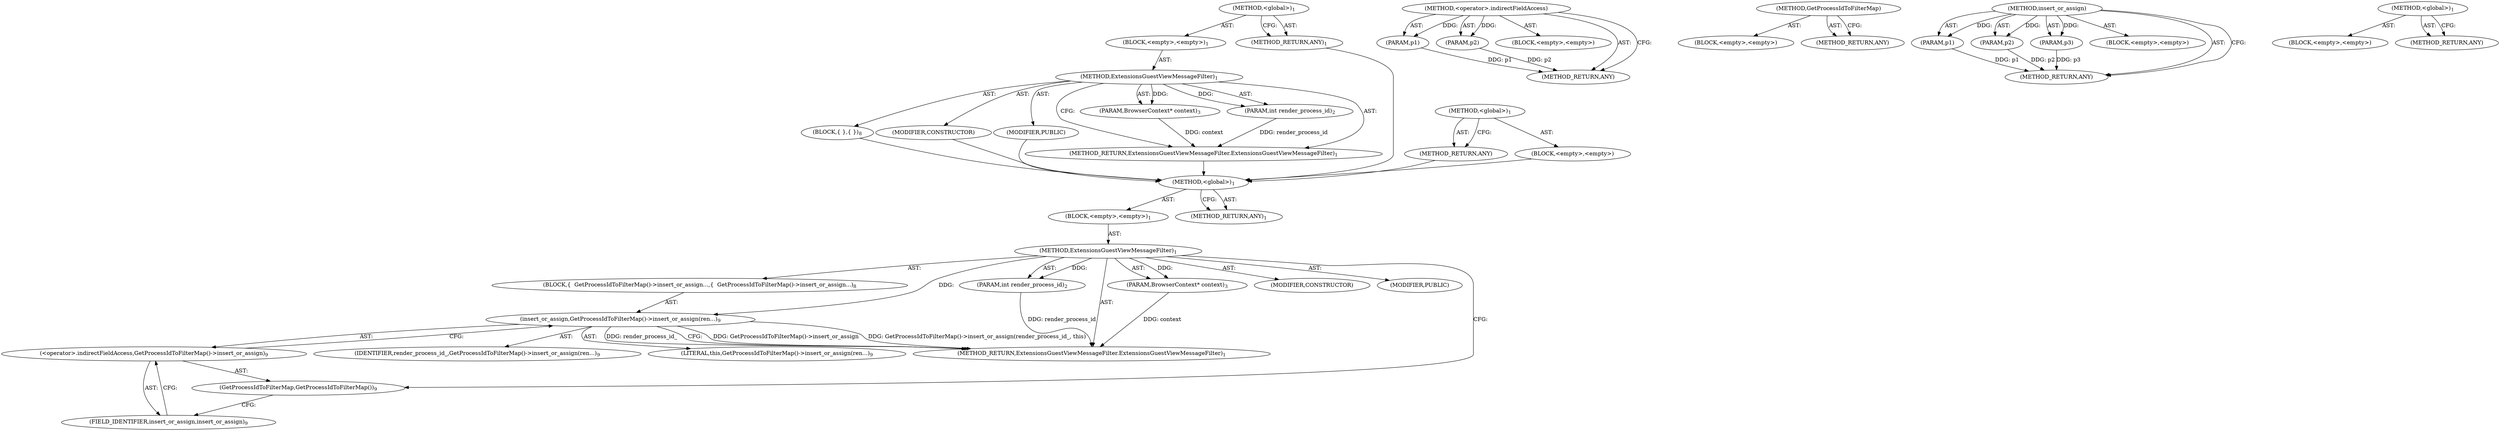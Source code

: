 digraph "&lt;global&gt;" {
vulnerable_6 [label=<(METHOD,&lt;global&gt;)<SUB>1</SUB>>];
vulnerable_7 [label=<(BLOCK,&lt;empty&gt;,&lt;empty&gt;)<SUB>1</SUB>>];
vulnerable_8 [label=<(METHOD,ExtensionsGuestViewMessageFilter)<SUB>1</SUB>>];
vulnerable_9 [label=<(PARAM,int render_process_id)<SUB>2</SUB>>];
vulnerable_10 [label=<(PARAM,BrowserContext* context)<SUB>3</SUB>>];
vulnerable_11 [label=<(BLOCK,{
  GetProcessIdToFilterMap()-&gt;insert_or_assign...,{
  GetProcessIdToFilterMap()-&gt;insert_or_assign...)<SUB>8</SUB>>];
vulnerable_12 [label=<(insert_or_assign,GetProcessIdToFilterMap()-&gt;insert_or_assign(ren...)<SUB>9</SUB>>];
vulnerable_13 [label=<(&lt;operator&gt;.indirectFieldAccess,GetProcessIdToFilterMap()-&gt;insert_or_assign)<SUB>9</SUB>>];
vulnerable_14 [label=<(GetProcessIdToFilterMap,GetProcessIdToFilterMap())<SUB>9</SUB>>];
vulnerable_15 [label=<(FIELD_IDENTIFIER,insert_or_assign,insert_or_assign)<SUB>9</SUB>>];
vulnerable_16 [label=<(IDENTIFIER,render_process_id_,GetProcessIdToFilterMap()-&gt;insert_or_assign(ren...)<SUB>9</SUB>>];
vulnerable_17 [label=<(LITERAL,this,GetProcessIdToFilterMap()-&gt;insert_or_assign(ren...)<SUB>9</SUB>>];
vulnerable_18 [label=<(MODIFIER,CONSTRUCTOR)>];
vulnerable_19 [label=<(MODIFIER,PUBLIC)>];
vulnerable_20 [label=<(METHOD_RETURN,ExtensionsGuestViewMessageFilter.ExtensionsGuestViewMessageFilter)<SUB>1</SUB>>];
vulnerable_22 [label=<(METHOD_RETURN,ANY)<SUB>1</SUB>>];
vulnerable_47 [label=<(METHOD,&lt;operator&gt;.indirectFieldAccess)>];
vulnerable_48 [label=<(PARAM,p1)>];
vulnerable_49 [label=<(PARAM,p2)>];
vulnerable_50 [label=<(BLOCK,&lt;empty&gt;,&lt;empty&gt;)>];
vulnerable_51 [label=<(METHOD_RETURN,ANY)>];
vulnerable_52 [label=<(METHOD,GetProcessIdToFilterMap)>];
vulnerable_53 [label=<(BLOCK,&lt;empty&gt;,&lt;empty&gt;)>];
vulnerable_54 [label=<(METHOD_RETURN,ANY)>];
vulnerable_41 [label=<(METHOD,insert_or_assign)>];
vulnerable_42 [label=<(PARAM,p1)>];
vulnerable_43 [label=<(PARAM,p2)>];
vulnerable_44 [label=<(PARAM,p3)>];
vulnerable_45 [label=<(BLOCK,&lt;empty&gt;,&lt;empty&gt;)>];
vulnerable_46 [label=<(METHOD_RETURN,ANY)>];
vulnerable_35 [label=<(METHOD,&lt;global&gt;)<SUB>1</SUB>>];
vulnerable_36 [label=<(BLOCK,&lt;empty&gt;,&lt;empty&gt;)>];
vulnerable_37 [label=<(METHOD_RETURN,ANY)>];
fixed_6 [label=<(METHOD,&lt;global&gt;)<SUB>1</SUB>>];
fixed_7 [label=<(BLOCK,&lt;empty&gt;,&lt;empty&gt;)<SUB>1</SUB>>];
fixed_8 [label=<(METHOD,ExtensionsGuestViewMessageFilter)<SUB>1</SUB>>];
fixed_9 [label=<(PARAM,int render_process_id)<SUB>2</SUB>>];
fixed_10 [label=<(PARAM,BrowserContext* context)<SUB>3</SUB>>];
fixed_11 [label=<(BLOCK,{
 },{
 })<SUB>8</SUB>>];
fixed_12 [label=<(MODIFIER,CONSTRUCTOR)>];
fixed_13 [label=<(MODIFIER,PUBLIC)>];
fixed_14 [label=<(METHOD_RETURN,ExtensionsGuestViewMessageFilter.ExtensionsGuestViewMessageFilter)<SUB>1</SUB>>];
fixed_16 [label=<(METHOD_RETURN,ANY)<SUB>1</SUB>>];
fixed_29 [label=<(METHOD,&lt;global&gt;)<SUB>1</SUB>>];
fixed_30 [label=<(BLOCK,&lt;empty&gt;,&lt;empty&gt;)>];
fixed_31 [label=<(METHOD_RETURN,ANY)>];
vulnerable_6 -> vulnerable_7  [key=0, label="AST: "];
vulnerable_6 -> vulnerable_22  [key=0, label="AST: "];
vulnerable_6 -> vulnerable_22  [key=1, label="CFG: "];
vulnerable_7 -> vulnerable_8  [key=0, label="AST: "];
vulnerable_8 -> vulnerable_9  [key=0, label="AST: "];
vulnerable_8 -> vulnerable_9  [key=1, label="DDG: "];
vulnerable_8 -> vulnerable_10  [key=0, label="AST: "];
vulnerable_8 -> vulnerable_10  [key=1, label="DDG: "];
vulnerable_8 -> vulnerable_11  [key=0, label="AST: "];
vulnerable_8 -> vulnerable_18  [key=0, label="AST: "];
vulnerable_8 -> vulnerable_19  [key=0, label="AST: "];
vulnerable_8 -> vulnerable_20  [key=0, label="AST: "];
vulnerable_8 -> vulnerable_14  [key=0, label="CFG: "];
vulnerable_8 -> vulnerable_12  [key=0, label="DDG: "];
vulnerable_9 -> vulnerable_20  [key=0, label="DDG: render_process_id"];
vulnerable_10 -> vulnerable_20  [key=0, label="DDG: context"];
vulnerable_11 -> vulnerable_12  [key=0, label="AST: "];
vulnerable_12 -> vulnerable_13  [key=0, label="AST: "];
vulnerable_12 -> vulnerable_16  [key=0, label="AST: "];
vulnerable_12 -> vulnerable_17  [key=0, label="AST: "];
vulnerable_12 -> vulnerable_20  [key=0, label="CFG: "];
vulnerable_12 -> vulnerable_20  [key=1, label="DDG: GetProcessIdToFilterMap()-&gt;insert_or_assign"];
vulnerable_12 -> vulnerable_20  [key=2, label="DDG: GetProcessIdToFilterMap()-&gt;insert_or_assign(render_process_id_, this)"];
vulnerable_12 -> vulnerable_20  [key=3, label="DDG: render_process_id_"];
vulnerable_13 -> vulnerable_14  [key=0, label="AST: "];
vulnerable_13 -> vulnerable_15  [key=0, label="AST: "];
vulnerable_13 -> vulnerable_12  [key=0, label="CFG: "];
vulnerable_14 -> vulnerable_15  [key=0, label="CFG: "];
vulnerable_15 -> vulnerable_13  [key=0, label="CFG: "];
vulnerable_47 -> vulnerable_48  [key=0, label="AST: "];
vulnerable_47 -> vulnerable_48  [key=1, label="DDG: "];
vulnerable_47 -> vulnerable_50  [key=0, label="AST: "];
vulnerable_47 -> vulnerable_49  [key=0, label="AST: "];
vulnerable_47 -> vulnerable_49  [key=1, label="DDG: "];
vulnerable_47 -> vulnerable_51  [key=0, label="AST: "];
vulnerable_47 -> vulnerable_51  [key=1, label="CFG: "];
vulnerable_48 -> vulnerable_51  [key=0, label="DDG: p1"];
vulnerable_49 -> vulnerable_51  [key=0, label="DDG: p2"];
vulnerable_52 -> vulnerable_53  [key=0, label="AST: "];
vulnerable_52 -> vulnerable_54  [key=0, label="AST: "];
vulnerable_52 -> vulnerable_54  [key=1, label="CFG: "];
vulnerable_41 -> vulnerable_42  [key=0, label="AST: "];
vulnerable_41 -> vulnerable_42  [key=1, label="DDG: "];
vulnerable_41 -> vulnerable_45  [key=0, label="AST: "];
vulnerable_41 -> vulnerable_43  [key=0, label="AST: "];
vulnerable_41 -> vulnerable_43  [key=1, label="DDG: "];
vulnerable_41 -> vulnerable_46  [key=0, label="AST: "];
vulnerable_41 -> vulnerable_46  [key=1, label="CFG: "];
vulnerable_41 -> vulnerable_44  [key=0, label="AST: "];
vulnerable_41 -> vulnerable_44  [key=1, label="DDG: "];
vulnerable_42 -> vulnerable_46  [key=0, label="DDG: p1"];
vulnerable_43 -> vulnerable_46  [key=0, label="DDG: p2"];
vulnerable_44 -> vulnerable_46  [key=0, label="DDG: p3"];
vulnerable_35 -> vulnerable_36  [key=0, label="AST: "];
vulnerable_35 -> vulnerable_37  [key=0, label="AST: "];
vulnerable_35 -> vulnerable_37  [key=1, label="CFG: "];
fixed_6 -> fixed_7  [key=0, label="AST: "];
fixed_6 -> fixed_16  [key=0, label="AST: "];
fixed_6 -> fixed_16  [key=1, label="CFG: "];
fixed_7 -> fixed_8  [key=0, label="AST: "];
fixed_8 -> fixed_9  [key=0, label="AST: "];
fixed_8 -> fixed_9  [key=1, label="DDG: "];
fixed_8 -> fixed_10  [key=0, label="AST: "];
fixed_8 -> fixed_10  [key=1, label="DDG: "];
fixed_8 -> fixed_11  [key=0, label="AST: "];
fixed_8 -> fixed_12  [key=0, label="AST: "];
fixed_8 -> fixed_13  [key=0, label="AST: "];
fixed_8 -> fixed_14  [key=0, label="AST: "];
fixed_8 -> fixed_14  [key=1, label="CFG: "];
fixed_9 -> fixed_14  [key=0, label="DDG: render_process_id"];
fixed_10 -> fixed_14  [key=0, label="DDG: context"];
fixed_11 -> vulnerable_6  [key=0];
fixed_12 -> vulnerable_6  [key=0];
fixed_13 -> vulnerable_6  [key=0];
fixed_14 -> vulnerable_6  [key=0];
fixed_16 -> vulnerable_6  [key=0];
fixed_29 -> fixed_30  [key=0, label="AST: "];
fixed_29 -> fixed_31  [key=0, label="AST: "];
fixed_29 -> fixed_31  [key=1, label="CFG: "];
fixed_30 -> vulnerable_6  [key=0];
fixed_31 -> vulnerable_6  [key=0];
}
